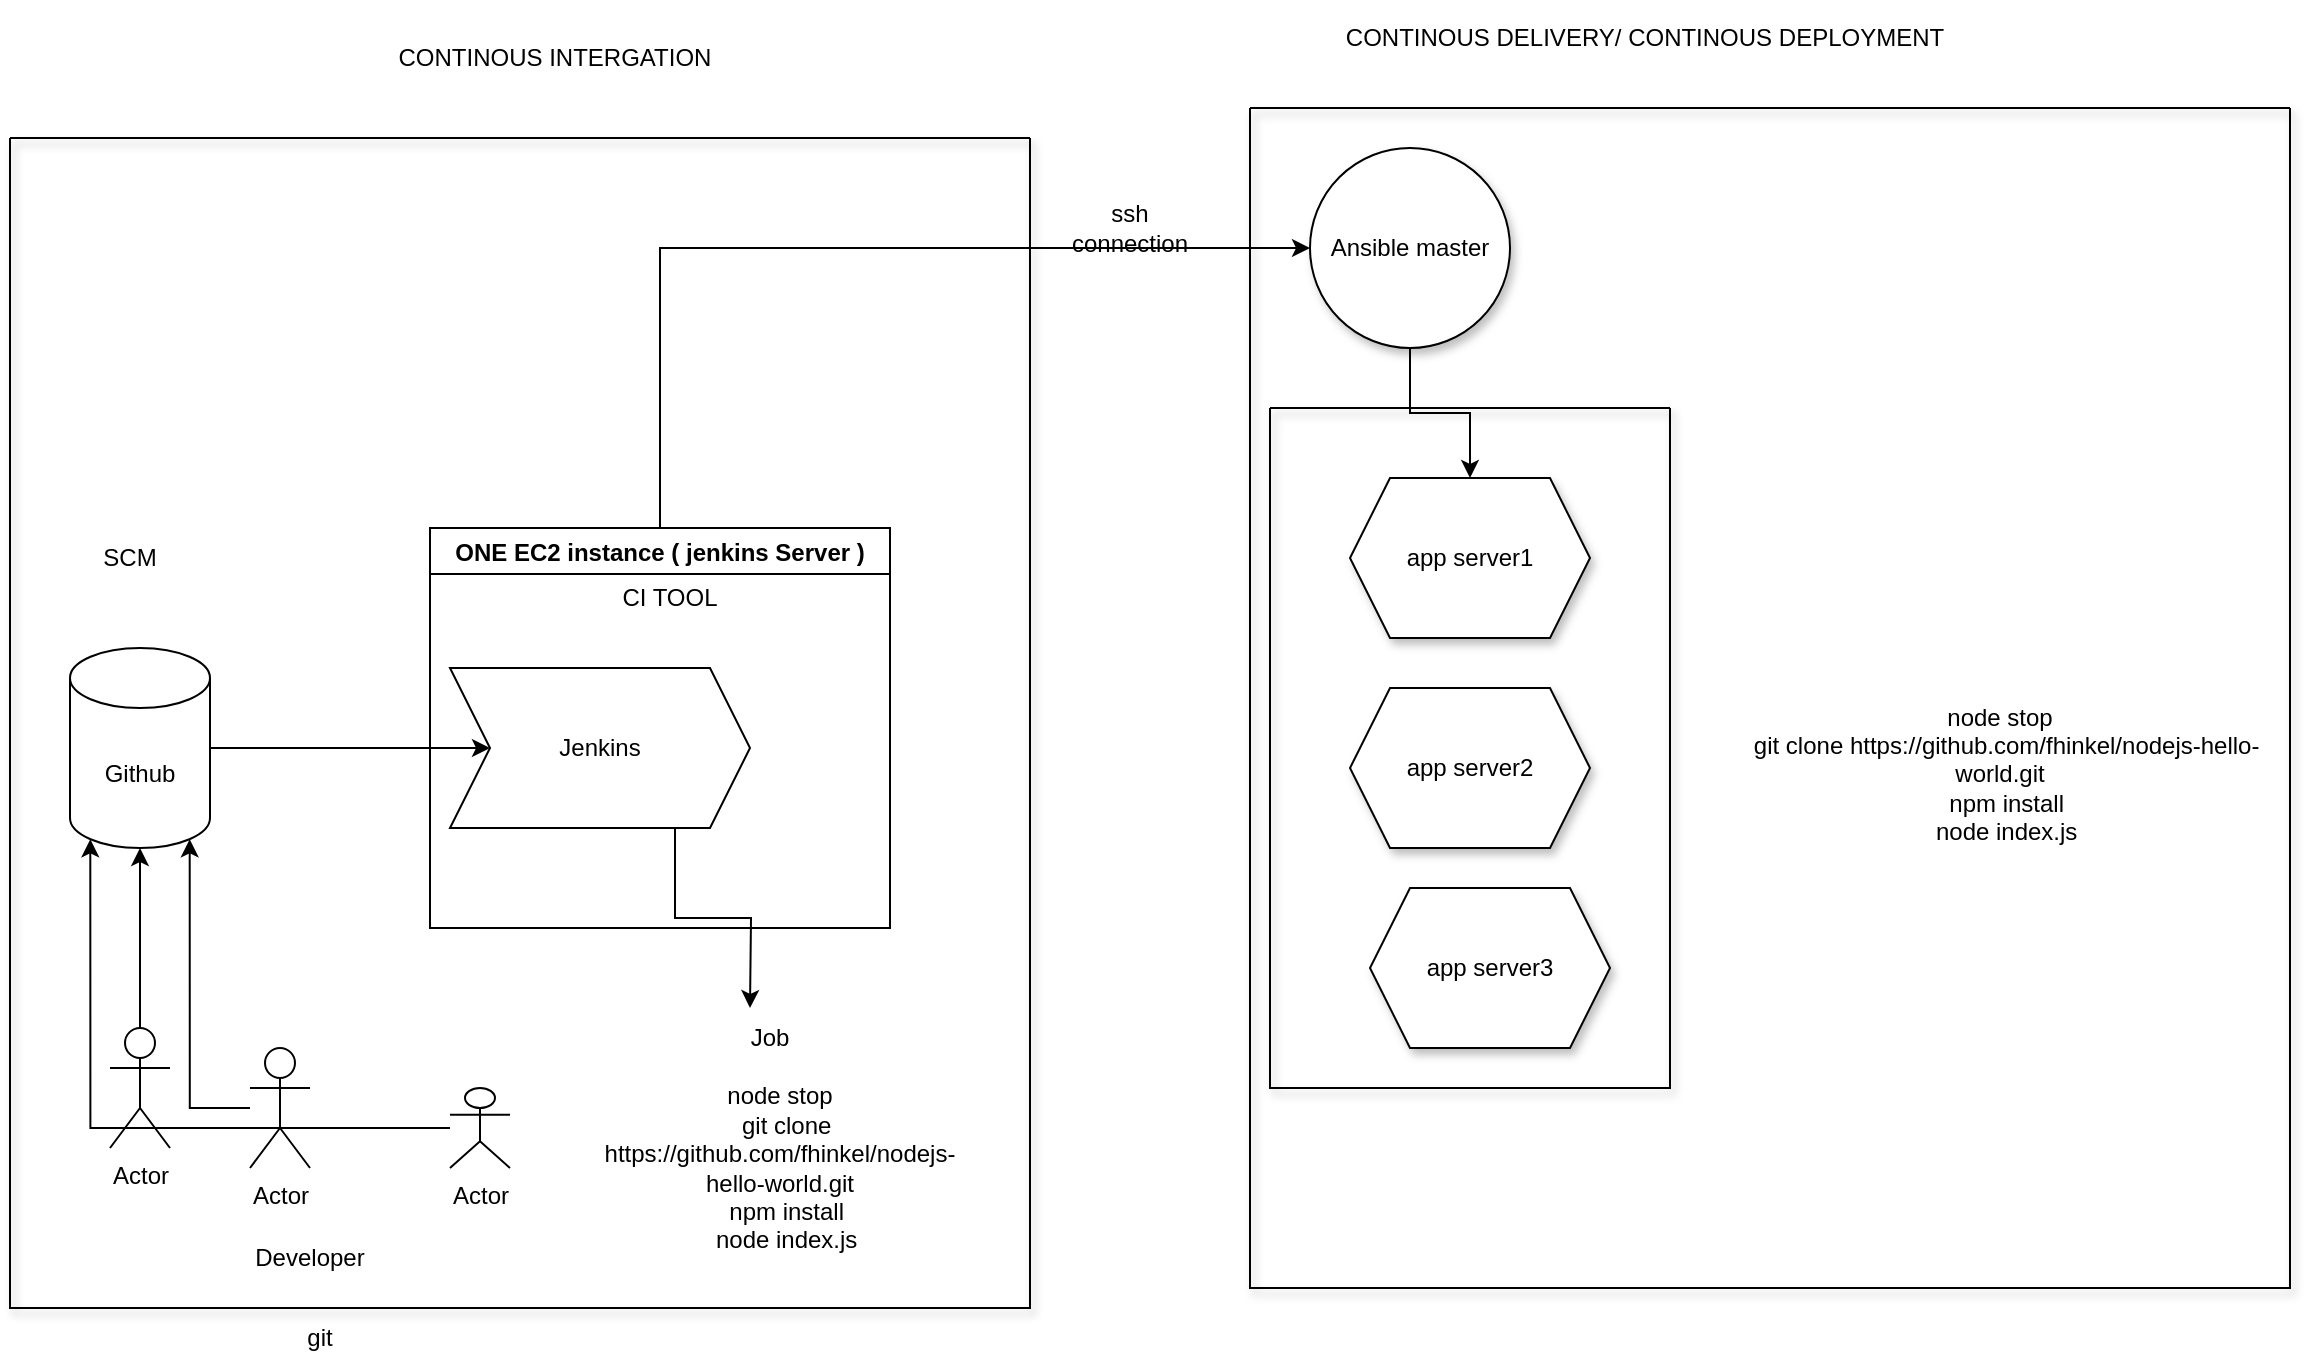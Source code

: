 <mxfile version="16.2.6" type="github"><diagram id="ccfS5CPW9UxTabCVzzWl" name="Page-1"><mxGraphModel dx="2044" dy="1972" grid="1" gridSize="10" guides="1" tooltips="1" connect="1" arrows="1" fold="1" page="1" pageScale="1" pageWidth="850" pageHeight="1100" math="0" shadow="0"><root><mxCell id="0"/><mxCell id="1" parent="0"/><mxCell id="pP5TlDb1kLVGxVx4RkFE-10" style="edgeStyle=orthogonalEdgeStyle;rounded=0;orthogonalLoop=1;jettySize=auto;html=1;" edge="1" parent="1" source="KXLADVtFcegyfPE5NUn7-1" target="pP5TlDb1kLVGxVx4RkFE-8"><mxGeometry relative="1" as="geometry"/></mxCell><mxCell id="KXLADVtFcegyfPE5NUn7-1" value="Github" style="shape=cylinder3;whiteSpace=wrap;html=1;boundedLbl=1;backgroundOutline=1;size=15;" parent="1" vertex="1"><mxGeometry x="70" y="70" width="70" height="100" as="geometry"/></mxCell><mxCell id="pP5TlDb1kLVGxVx4RkFE-1" style="edgeStyle=orthogonalEdgeStyle;rounded=0;orthogonalLoop=1;jettySize=auto;html=1;entryX=0.5;entryY=1;entryDx=0;entryDy=0;entryPerimeter=0;" edge="1" parent="1" source="KXLADVtFcegyfPE5NUn7-2" target="KXLADVtFcegyfPE5NUn7-1"><mxGeometry relative="1" as="geometry"/></mxCell><mxCell id="KXLADVtFcegyfPE5NUn7-2" value="Actor" style="shape=umlActor;verticalLabelPosition=bottom;verticalAlign=top;html=1;outlineConnect=0;" parent="1" vertex="1"><mxGeometry x="90" y="260" width="30" height="60" as="geometry"/></mxCell><mxCell id="KXLADVtFcegyfPE5NUn7-3" value="Developer" style="text;html=1;strokeColor=none;fillColor=none;align=center;verticalAlign=middle;whiteSpace=wrap;rounded=0;" parent="1" vertex="1"><mxGeometry x="40" y="360" width="300" height="30" as="geometry"/></mxCell><mxCell id="pP5TlDb1kLVGxVx4RkFE-2" value="git" style="text;html=1;strokeColor=none;fillColor=none;align=center;verticalAlign=middle;whiteSpace=wrap;rounded=0;" vertex="1" parent="1"><mxGeometry x="80" y="400" width="230" height="30" as="geometry"/></mxCell><mxCell id="pP5TlDb1kLVGxVx4RkFE-5" style="edgeStyle=orthogonalEdgeStyle;rounded=0;orthogonalLoop=1;jettySize=auto;html=1;entryX=0.855;entryY=1;entryDx=0;entryDy=-4.35;entryPerimeter=0;" edge="1" parent="1" source="pP5TlDb1kLVGxVx4RkFE-3" target="KXLADVtFcegyfPE5NUn7-1"><mxGeometry relative="1" as="geometry"/></mxCell><mxCell id="pP5TlDb1kLVGxVx4RkFE-3" value="Actor" style="shape=umlActor;verticalLabelPosition=bottom;verticalAlign=top;html=1;outlineConnect=0;" vertex="1" parent="1"><mxGeometry x="160" y="270" width="30" height="60" as="geometry"/></mxCell><mxCell id="pP5TlDb1kLVGxVx4RkFE-6" style="edgeStyle=orthogonalEdgeStyle;rounded=0;orthogonalLoop=1;jettySize=auto;html=1;entryX=0.145;entryY=1;entryDx=0;entryDy=-4.35;entryPerimeter=0;" edge="1" parent="1" source="pP5TlDb1kLVGxVx4RkFE-4" target="KXLADVtFcegyfPE5NUn7-1"><mxGeometry relative="1" as="geometry"/></mxCell><mxCell id="pP5TlDb1kLVGxVx4RkFE-4" value="Actor" style="shape=umlActor;verticalLabelPosition=bottom;verticalAlign=top;html=1;outlineConnect=0;" vertex="1" parent="1"><mxGeometry x="260" y="290" width="30" height="40" as="geometry"/></mxCell><mxCell id="pP5TlDb1kLVGxVx4RkFE-7" value="SCM" style="text;html=1;strokeColor=none;fillColor=none;align=center;verticalAlign=middle;whiteSpace=wrap;rounded=0;" vertex="1" parent="1"><mxGeometry x="70" y="10" width="60" height="30" as="geometry"/></mxCell><mxCell id="pP5TlDb1kLVGxVx4RkFE-12" style="edgeStyle=orthogonalEdgeStyle;rounded=0;orthogonalLoop=1;jettySize=auto;html=1;exitX=0.75;exitY=1;exitDx=0;exitDy=0;" edge="1" parent="1" source="pP5TlDb1kLVGxVx4RkFE-8"><mxGeometry relative="1" as="geometry"><mxPoint x="410" y="250" as="targetPoint"/></mxGeometry></mxCell><mxCell id="pP5TlDb1kLVGxVx4RkFE-8" value="Jenkins" style="shape=step;perimeter=stepPerimeter;whiteSpace=wrap;html=1;fixedSize=1;" vertex="1" parent="1"><mxGeometry x="260" y="80" width="150" height="80" as="geometry"/></mxCell><mxCell id="pP5TlDb1kLVGxVx4RkFE-9" value="CI TOOL" style="text;html=1;strokeColor=none;fillColor=none;align=center;verticalAlign=middle;whiteSpace=wrap;rounded=0;" vertex="1" parent="1"><mxGeometry x="290" y="30" width="160" height="30" as="geometry"/></mxCell><mxCell id="pP5TlDb1kLVGxVx4RkFE-30" style="edgeStyle=orthogonalEdgeStyle;rounded=0;orthogonalLoop=1;jettySize=auto;html=1;" edge="1" parent="1" source="pP5TlDb1kLVGxVx4RkFE-11" target="pP5TlDb1kLVGxVx4RkFE-29"><mxGeometry relative="1" as="geometry"><mxPoint x="400" y="-140" as="targetPoint"/><Array as="points"><mxPoint x="365" y="-130"/></Array></mxGeometry></mxCell><mxCell id="pP5TlDb1kLVGxVx4RkFE-11" value="ONE EC2 instance ( jenkins Server )" style="swimlane;" vertex="1" parent="1"><mxGeometry x="250" y="10" width="230" height="200" as="geometry"/></mxCell><mxCell id="pP5TlDb1kLVGxVx4RkFE-17" value="Job" style="text;html=1;strokeColor=none;fillColor=none;align=center;verticalAlign=middle;whiteSpace=wrap;rounded=0;shadow=1;" vertex="1" parent="1"><mxGeometry x="390" y="250" width="60" height="30" as="geometry"/></mxCell><mxCell id="pP5TlDb1kLVGxVx4RkFE-18" value="&lt;span&gt;app server2&lt;/span&gt;" style="shape=hexagon;perimeter=hexagonPerimeter2;whiteSpace=wrap;html=1;fixedSize=1;shadow=1;" vertex="1" parent="1"><mxGeometry x="710" y="90" width="120" height="80" as="geometry"/></mxCell><mxCell id="pP5TlDb1kLVGxVx4RkFE-20" value="app server1" style="shape=hexagon;perimeter=hexagonPerimeter2;whiteSpace=wrap;html=1;fixedSize=1;shadow=1;" vertex="1" parent="1"><mxGeometry x="710" y="-15" width="120" height="80" as="geometry"/></mxCell><mxCell id="pP5TlDb1kLVGxVx4RkFE-21" value="&lt;span&gt;app server3&lt;/span&gt;" style="shape=hexagon;perimeter=hexagonPerimeter2;whiteSpace=wrap;html=1;fixedSize=1;shadow=1;" vertex="1" parent="1"><mxGeometry x="720" y="190" width="120" height="80" as="geometry"/></mxCell><mxCell id="pP5TlDb1kLVGxVx4RkFE-28" value="&lt;div&gt;node stop&lt;/div&gt;&lt;div&gt;&amp;nbsp; git clone https://github.com/fhinkel/nodejs-hello-world.git&lt;/div&gt;&lt;div&gt;&amp;nbsp; npm install&lt;/div&gt;&lt;div&gt;&amp;nbsp; node index.js&lt;/div&gt;" style="text;html=1;strokeColor=none;fillColor=none;align=center;verticalAlign=middle;whiteSpace=wrap;rounded=0;shadow=1;" vertex="1" parent="1"><mxGeometry x="900" y="15" width="270" height="235" as="geometry"/></mxCell><mxCell id="pP5TlDb1kLVGxVx4RkFE-32" style="edgeStyle=orthogonalEdgeStyle;rounded=0;orthogonalLoop=1;jettySize=auto;html=1;" edge="1" parent="1" source="pP5TlDb1kLVGxVx4RkFE-29" target="pP5TlDb1kLVGxVx4RkFE-20"><mxGeometry relative="1" as="geometry"/></mxCell><mxCell id="pP5TlDb1kLVGxVx4RkFE-29" value="Ansible master" style="ellipse;whiteSpace=wrap;html=1;aspect=fixed;shadow=1;" vertex="1" parent="1"><mxGeometry x="690" y="-180" width="100" height="100" as="geometry"/></mxCell><mxCell id="pP5TlDb1kLVGxVx4RkFE-34" value="" style="swimlane;startSize=0;shadow=1;" vertex="1" parent="1"><mxGeometry x="670" y="-50" width="200" height="340" as="geometry"/></mxCell><mxCell id="pP5TlDb1kLVGxVx4RkFE-35" value="ssh connection" style="text;html=1;strokeColor=none;fillColor=none;align=center;verticalAlign=middle;whiteSpace=wrap;rounded=0;shadow=1;" vertex="1" parent="1"><mxGeometry x="570" y="-170" width="60" height="60" as="geometry"/></mxCell><mxCell id="pP5TlDb1kLVGxVx4RkFE-36" value="" style="swimlane;startSize=0;shadow=1;" vertex="1" parent="1"><mxGeometry x="40" y="-185" width="510" height="585" as="geometry"/></mxCell><mxCell id="pP5TlDb1kLVGxVx4RkFE-15" value="&lt;div&gt;node stop&lt;/div&gt;&lt;div&gt;&amp;nbsp; git clone https://github.com/fhinkel/nodejs-hello-world.git&lt;/div&gt;&lt;div&gt;&amp;nbsp; npm install&lt;/div&gt;&lt;div&gt;&amp;nbsp; node index.js&lt;/div&gt;" style="text;html=1;strokeColor=none;fillColor=none;align=center;verticalAlign=middle;whiteSpace=wrap;rounded=0;shadow=1;" vertex="1" parent="pP5TlDb1kLVGxVx4RkFE-36"><mxGeometry x="295" y="485" width="180" height="60" as="geometry"/></mxCell><mxCell id="pP5TlDb1kLVGxVx4RkFE-37" value="" style="swimlane;startSize=0;shadow=1;" vertex="1" parent="1"><mxGeometry x="660" y="-200" width="520" height="590" as="geometry"/></mxCell><mxCell id="pP5TlDb1kLVGxVx4RkFE-39" value="CONTINOUS INTERGATION" style="text;html=1;strokeColor=none;fillColor=none;align=center;verticalAlign=middle;whiteSpace=wrap;rounded=0;shadow=1;" vertex="1" parent="1"><mxGeometry x="145" y="-240" width="335" height="30" as="geometry"/></mxCell><mxCell id="pP5TlDb1kLVGxVx4RkFE-40" value="CONTINOUS DELIVERY/ CONTINOUS DEPLOYMENT" style="text;html=1;strokeColor=none;fillColor=none;align=center;verticalAlign=middle;whiteSpace=wrap;rounded=0;shadow=1;" vertex="1" parent="1"><mxGeometry x="690" y="-250" width="335" height="30" as="geometry"/></mxCell></root></mxGraphModel></diagram></mxfile>